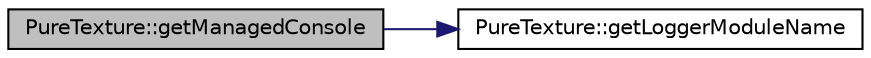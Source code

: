 digraph "PureTexture::getManagedConsole"
{
 // LATEX_PDF_SIZE
  edge [fontname="Helvetica",fontsize="10",labelfontname="Helvetica",labelfontsize="10"];
  node [fontname="Helvetica",fontsize="10",shape=record];
  rankdir="LR";
  Node1 [label="PureTexture::getManagedConsole",height=0.2,width=0.4,color="black", fillcolor="grey75", style="filled", fontcolor="black",tooltip="Returns access to console preset with logger module name as this class."];
  Node1 -> Node2 [color="midnightblue",fontsize="10",style="solid",fontname="Helvetica"];
  Node2 [label="PureTexture::getLoggerModuleName",height=0.2,width=0.4,color="black", fillcolor="white", style="filled",URL="$class_pure_texture.html#a281c8db756ff52bec438d2179debff59",tooltip="Returns the logger module name of this class."];
}
